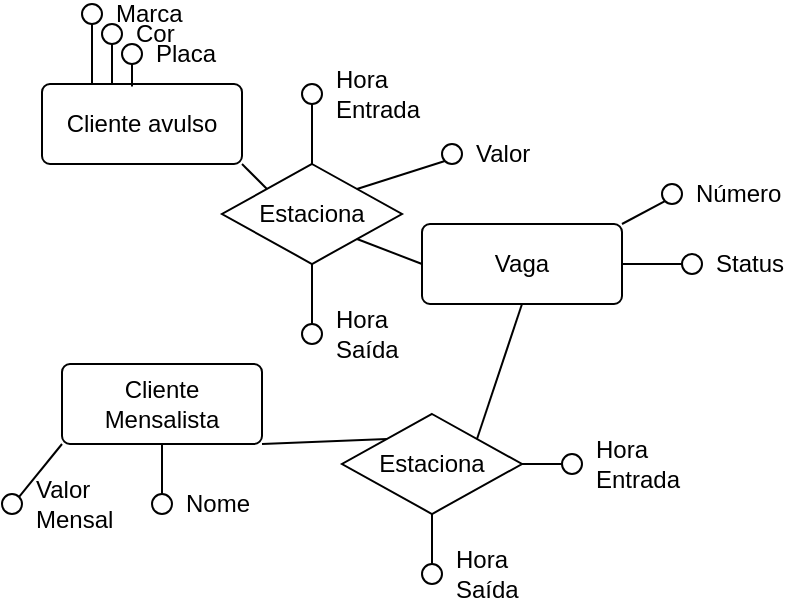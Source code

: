 <mxfile version="21.6.8" type="github">
  <diagram id="C5RBs43oDa-KdzZeNtuy" name="Page-1">
    <mxGraphModel dx="753" dy="403" grid="1" gridSize="10" guides="1" tooltips="1" connect="1" arrows="1" fold="1" page="1" pageScale="1" pageWidth="827" pageHeight="1169" math="0" shadow="0">
      <root>
        <mxCell id="WIyWlLk6GJQsqaUBKTNV-0" />
        <mxCell id="WIyWlLk6GJQsqaUBKTNV-1" parent="WIyWlLk6GJQsqaUBKTNV-0" />
        <mxCell id="KdbOnUZ6DDAxAcTH2BAz-52" value="Vaga" style="rounded=1;arcSize=10;whiteSpace=wrap;html=1;align=center;" vertex="1" parent="WIyWlLk6GJQsqaUBKTNV-1">
          <mxGeometry x="449" y="405" width="100" height="40" as="geometry" />
        </mxCell>
        <mxCell id="KdbOnUZ6DDAxAcTH2BAz-82" style="rounded=0;orthogonalLoop=1;jettySize=auto;html=1;exitX=1;exitY=1;exitDx=0;exitDy=0;entryX=0;entryY=0;entryDx=0;entryDy=0;endArrow=none;endFill=0;" edge="1" parent="WIyWlLk6GJQsqaUBKTNV-1" source="KdbOnUZ6DDAxAcTH2BAz-53" target="KdbOnUZ6DDAxAcTH2BAz-81">
          <mxGeometry relative="1" as="geometry" />
        </mxCell>
        <mxCell id="KdbOnUZ6DDAxAcTH2BAz-53" value="Cliente Mensalista" style="rounded=1;arcSize=10;whiteSpace=wrap;html=1;align=center;" vertex="1" parent="WIyWlLk6GJQsqaUBKTNV-1">
          <mxGeometry x="269" y="475" width="100" height="40" as="geometry" />
        </mxCell>
        <mxCell id="KdbOnUZ6DDAxAcTH2BAz-72" style="rounded=0;orthogonalLoop=1;jettySize=auto;html=1;exitX=1;exitY=1;exitDx=0;exitDy=0;entryX=0;entryY=0;entryDx=0;entryDy=0;endArrow=none;endFill=0;" edge="1" parent="WIyWlLk6GJQsqaUBKTNV-1" source="KdbOnUZ6DDAxAcTH2BAz-54" target="KdbOnUZ6DDAxAcTH2BAz-70">
          <mxGeometry relative="1" as="geometry" />
        </mxCell>
        <mxCell id="KdbOnUZ6DDAxAcTH2BAz-54" value="Cliente avulso" style="rounded=1;arcSize=10;whiteSpace=wrap;html=1;align=center;" vertex="1" parent="WIyWlLk6GJQsqaUBKTNV-1">
          <mxGeometry x="259" y="335" width="100" height="40" as="geometry" />
        </mxCell>
        <mxCell id="KdbOnUZ6DDAxAcTH2BAz-67" style="edgeStyle=orthogonalEdgeStyle;rounded=0;orthogonalLoop=1;jettySize=auto;html=1;exitX=0.5;exitY=1;exitDx=0;exitDy=0;entryX=0.25;entryY=0;entryDx=0;entryDy=0;startArrow=none;startFill=0;endArrow=none;endFill=0;" edge="1" parent="WIyWlLk6GJQsqaUBKTNV-1" source="KdbOnUZ6DDAxAcTH2BAz-55" target="KdbOnUZ6DDAxAcTH2BAz-54">
          <mxGeometry relative="1" as="geometry" />
        </mxCell>
        <mxCell id="KdbOnUZ6DDAxAcTH2BAz-55" value="Marca" style="ellipse;whiteSpace=wrap;html=1;align=left;spacingLeft=15;" vertex="1" parent="WIyWlLk6GJQsqaUBKTNV-1">
          <mxGeometry x="279" y="295" width="10" height="10" as="geometry" />
        </mxCell>
        <mxCell id="KdbOnUZ6DDAxAcTH2BAz-66" style="edgeStyle=orthogonalEdgeStyle;rounded=0;orthogonalLoop=1;jettySize=auto;html=1;exitX=0.5;exitY=1;exitDx=0;exitDy=0;entryX=0.347;entryY=-0.011;entryDx=0;entryDy=0;entryPerimeter=0;endArrow=none;endFill=0;" edge="1" parent="WIyWlLk6GJQsqaUBKTNV-1" source="KdbOnUZ6DDAxAcTH2BAz-60" target="KdbOnUZ6DDAxAcTH2BAz-54">
          <mxGeometry relative="1" as="geometry">
            <Array as="points">
              <mxPoint x="294" y="335" />
            </Array>
          </mxGeometry>
        </mxCell>
        <mxCell id="KdbOnUZ6DDAxAcTH2BAz-60" value="Cor" style="ellipse;whiteSpace=wrap;html=1;align=left;spacingLeft=15;" vertex="1" parent="WIyWlLk6GJQsqaUBKTNV-1">
          <mxGeometry x="289" y="305" width="10" height="10" as="geometry" />
        </mxCell>
        <mxCell id="KdbOnUZ6DDAxAcTH2BAz-65" style="edgeStyle=orthogonalEdgeStyle;rounded=0;orthogonalLoop=1;jettySize=auto;html=1;exitX=0.5;exitY=1;exitDx=0;exitDy=0;entryX=0.45;entryY=0.032;entryDx=0;entryDy=0;entryPerimeter=0;endArrow=none;endFill=0;" edge="1" parent="WIyWlLk6GJQsqaUBKTNV-1" source="KdbOnUZ6DDAxAcTH2BAz-61" target="KdbOnUZ6DDAxAcTH2BAz-54">
          <mxGeometry relative="1" as="geometry" />
        </mxCell>
        <mxCell id="KdbOnUZ6DDAxAcTH2BAz-61" value="Placa" style="ellipse;whiteSpace=wrap;html=1;align=left;spacingLeft=15;" vertex="1" parent="WIyWlLk6GJQsqaUBKTNV-1">
          <mxGeometry x="299" y="315" width="10" height="10" as="geometry" />
        </mxCell>
        <mxCell id="KdbOnUZ6DDAxAcTH2BAz-75" style="rounded=0;orthogonalLoop=1;jettySize=auto;html=1;exitX=0.5;exitY=1;exitDx=0;exitDy=0;entryX=0.5;entryY=0;entryDx=0;entryDy=0;endArrow=none;endFill=0;" edge="1" parent="WIyWlLk6GJQsqaUBKTNV-1" source="KdbOnUZ6DDAxAcTH2BAz-62" target="KdbOnUZ6DDAxAcTH2BAz-70">
          <mxGeometry relative="1" as="geometry" />
        </mxCell>
        <mxCell id="KdbOnUZ6DDAxAcTH2BAz-62" value="Hora&lt;br&gt;Entrada" style="ellipse;whiteSpace=wrap;html=1;align=left;spacingLeft=15;" vertex="1" parent="WIyWlLk6GJQsqaUBKTNV-1">
          <mxGeometry x="389" y="335" width="10" height="10" as="geometry" />
        </mxCell>
        <mxCell id="KdbOnUZ6DDAxAcTH2BAz-74" style="rounded=0;orthogonalLoop=1;jettySize=auto;html=1;exitX=0.5;exitY=0;exitDx=0;exitDy=0;entryX=0.5;entryY=1;entryDx=0;entryDy=0;endArrow=none;endFill=0;" edge="1" parent="WIyWlLk6GJQsqaUBKTNV-1" source="KdbOnUZ6DDAxAcTH2BAz-63" target="KdbOnUZ6DDAxAcTH2BAz-70">
          <mxGeometry relative="1" as="geometry" />
        </mxCell>
        <mxCell id="KdbOnUZ6DDAxAcTH2BAz-63" value="Hora&lt;br&gt;&lt;div style=&quot;&quot;&gt;&lt;span style=&quot;background-color: initial;&quot;&gt;Saída&lt;/span&gt;&lt;/div&gt;" style="ellipse;whiteSpace=wrap;html=1;align=left;spacingLeft=15;" vertex="1" parent="WIyWlLk6GJQsqaUBKTNV-1">
          <mxGeometry x="389" y="455" width="10" height="10" as="geometry" />
        </mxCell>
        <mxCell id="KdbOnUZ6DDAxAcTH2BAz-64" value="Valor" style="ellipse;whiteSpace=wrap;html=1;align=left;spacingLeft=15;" vertex="1" parent="WIyWlLk6GJQsqaUBKTNV-1">
          <mxGeometry x="459" y="365" width="10" height="10" as="geometry" />
        </mxCell>
        <mxCell id="KdbOnUZ6DDAxAcTH2BAz-73" style="rounded=0;orthogonalLoop=1;jettySize=auto;html=1;exitX=1;exitY=1;exitDx=0;exitDy=0;entryX=0;entryY=0.5;entryDx=0;entryDy=0;endArrow=none;endFill=0;" edge="1" parent="WIyWlLk6GJQsqaUBKTNV-1" source="KdbOnUZ6DDAxAcTH2BAz-70" target="KdbOnUZ6DDAxAcTH2BAz-52">
          <mxGeometry relative="1" as="geometry" />
        </mxCell>
        <mxCell id="KdbOnUZ6DDAxAcTH2BAz-76" style="rounded=0;orthogonalLoop=1;jettySize=auto;html=1;exitX=1;exitY=0;exitDx=0;exitDy=0;entryX=0;entryY=1;entryDx=0;entryDy=0;endArrow=none;endFill=0;" edge="1" parent="WIyWlLk6GJQsqaUBKTNV-1" source="KdbOnUZ6DDAxAcTH2BAz-70" target="KdbOnUZ6DDAxAcTH2BAz-64">
          <mxGeometry relative="1" as="geometry" />
        </mxCell>
        <mxCell id="KdbOnUZ6DDAxAcTH2BAz-70" value="Estaciona" style="shape=rhombus;perimeter=rhombusPerimeter;whiteSpace=wrap;html=1;align=center;" vertex="1" parent="WIyWlLk6GJQsqaUBKTNV-1">
          <mxGeometry x="349" y="375" width="90" height="50" as="geometry" />
        </mxCell>
        <mxCell id="KdbOnUZ6DDAxAcTH2BAz-84" style="rounded=0;orthogonalLoop=1;jettySize=auto;html=1;exitX=0;exitY=0.5;exitDx=0;exitDy=0;entryX=1;entryY=0.5;entryDx=0;entryDy=0;endArrow=none;endFill=0;" edge="1" parent="WIyWlLk6GJQsqaUBKTNV-1" source="KdbOnUZ6DDAxAcTH2BAz-78" target="KdbOnUZ6DDAxAcTH2BAz-81">
          <mxGeometry relative="1" as="geometry" />
        </mxCell>
        <mxCell id="KdbOnUZ6DDAxAcTH2BAz-78" value="Hora&lt;br&gt;Entrada" style="ellipse;whiteSpace=wrap;html=1;align=left;spacingLeft=15;" vertex="1" parent="WIyWlLk6GJQsqaUBKTNV-1">
          <mxGeometry x="519" y="520" width="10" height="10" as="geometry" />
        </mxCell>
        <mxCell id="KdbOnUZ6DDAxAcTH2BAz-79" style="rounded=0;orthogonalLoop=1;jettySize=auto;html=1;exitX=0.5;exitY=0;exitDx=0;exitDy=0;entryX=0.5;entryY=1;entryDx=0;entryDy=0;endArrow=none;endFill=0;" edge="1" parent="WIyWlLk6GJQsqaUBKTNV-1" source="KdbOnUZ6DDAxAcTH2BAz-80" target="KdbOnUZ6DDAxAcTH2BAz-81">
          <mxGeometry relative="1" as="geometry">
            <mxPoint x="414" y="585" as="targetPoint" />
          </mxGeometry>
        </mxCell>
        <mxCell id="KdbOnUZ6DDAxAcTH2BAz-80" value="Hora&lt;br&gt;&lt;div style=&quot;&quot;&gt;&lt;span style=&quot;background-color: initial;&quot;&gt;Saída&lt;/span&gt;&lt;/div&gt;" style="ellipse;whiteSpace=wrap;html=1;align=left;spacingLeft=15;" vertex="1" parent="WIyWlLk6GJQsqaUBKTNV-1">
          <mxGeometry x="449" y="575" width="10" height="10" as="geometry" />
        </mxCell>
        <mxCell id="KdbOnUZ6DDAxAcTH2BAz-85" style="rounded=0;orthogonalLoop=1;jettySize=auto;html=1;exitX=1;exitY=0;exitDx=0;exitDy=0;entryX=0.5;entryY=1;entryDx=0;entryDy=0;endArrow=none;endFill=0;" edge="1" parent="WIyWlLk6GJQsqaUBKTNV-1" source="KdbOnUZ6DDAxAcTH2BAz-81" target="KdbOnUZ6DDAxAcTH2BAz-52">
          <mxGeometry relative="1" as="geometry" />
        </mxCell>
        <mxCell id="KdbOnUZ6DDAxAcTH2BAz-81" value="Estaciona" style="shape=rhombus;perimeter=rhombusPerimeter;whiteSpace=wrap;html=1;align=center;" vertex="1" parent="WIyWlLk6GJQsqaUBKTNV-1">
          <mxGeometry x="409" y="500" width="90" height="50" as="geometry" />
        </mxCell>
        <mxCell id="KdbOnUZ6DDAxAcTH2BAz-89" value="" style="rounded=0;orthogonalLoop=1;jettySize=auto;html=1;endArrow=none;endFill=0;" edge="1" parent="WIyWlLk6GJQsqaUBKTNV-1" source="KdbOnUZ6DDAxAcTH2BAz-86" target="KdbOnUZ6DDAxAcTH2BAz-53">
          <mxGeometry relative="1" as="geometry" />
        </mxCell>
        <mxCell id="KdbOnUZ6DDAxAcTH2BAz-86" value="Nome" style="ellipse;whiteSpace=wrap;html=1;align=left;spacingLeft=15;" vertex="1" parent="WIyWlLk6GJQsqaUBKTNV-1">
          <mxGeometry x="314" y="540" width="10" height="10" as="geometry" />
        </mxCell>
        <mxCell id="KdbOnUZ6DDAxAcTH2BAz-93" style="rounded=0;orthogonalLoop=1;jettySize=auto;html=1;exitX=1;exitY=0;exitDx=0;exitDy=0;entryX=0;entryY=1;entryDx=0;entryDy=0;endArrow=none;endFill=0;" edge="1" parent="WIyWlLk6GJQsqaUBKTNV-1" source="KdbOnUZ6DDAxAcTH2BAz-90" target="KdbOnUZ6DDAxAcTH2BAz-53">
          <mxGeometry relative="1" as="geometry" />
        </mxCell>
        <mxCell id="KdbOnUZ6DDAxAcTH2BAz-90" value="Valor&lt;br&gt;Mensal" style="ellipse;whiteSpace=wrap;html=1;align=left;spacingLeft=15;" vertex="1" parent="WIyWlLk6GJQsqaUBKTNV-1">
          <mxGeometry x="239" y="540" width="10" height="10" as="geometry" />
        </mxCell>
        <mxCell id="KdbOnUZ6DDAxAcTH2BAz-95" style="rounded=0;orthogonalLoop=1;jettySize=auto;html=1;exitX=0;exitY=1;exitDx=0;exitDy=0;entryX=1;entryY=0;entryDx=0;entryDy=0;endArrow=none;endFill=0;" edge="1" parent="WIyWlLk6GJQsqaUBKTNV-1" source="KdbOnUZ6DDAxAcTH2BAz-94" target="KdbOnUZ6DDAxAcTH2BAz-52">
          <mxGeometry relative="1" as="geometry" />
        </mxCell>
        <mxCell id="KdbOnUZ6DDAxAcTH2BAz-94" value="Número" style="ellipse;whiteSpace=wrap;html=1;align=left;spacingLeft=15;" vertex="1" parent="WIyWlLk6GJQsqaUBKTNV-1">
          <mxGeometry x="569" y="385" width="10" height="10" as="geometry" />
        </mxCell>
        <mxCell id="KdbOnUZ6DDAxAcTH2BAz-97" value="" style="edgeStyle=orthogonalEdgeStyle;rounded=0;orthogonalLoop=1;jettySize=auto;html=1;endArrow=none;endFill=0;" edge="1" parent="WIyWlLk6GJQsqaUBKTNV-1" source="KdbOnUZ6DDAxAcTH2BAz-96" target="KdbOnUZ6DDAxAcTH2BAz-52">
          <mxGeometry relative="1" as="geometry" />
        </mxCell>
        <mxCell id="KdbOnUZ6DDAxAcTH2BAz-96" value="Status" style="ellipse;whiteSpace=wrap;html=1;align=left;spacingLeft=15;" vertex="1" parent="WIyWlLk6GJQsqaUBKTNV-1">
          <mxGeometry x="579" y="420" width="10" height="10" as="geometry" />
        </mxCell>
      </root>
    </mxGraphModel>
  </diagram>
</mxfile>
